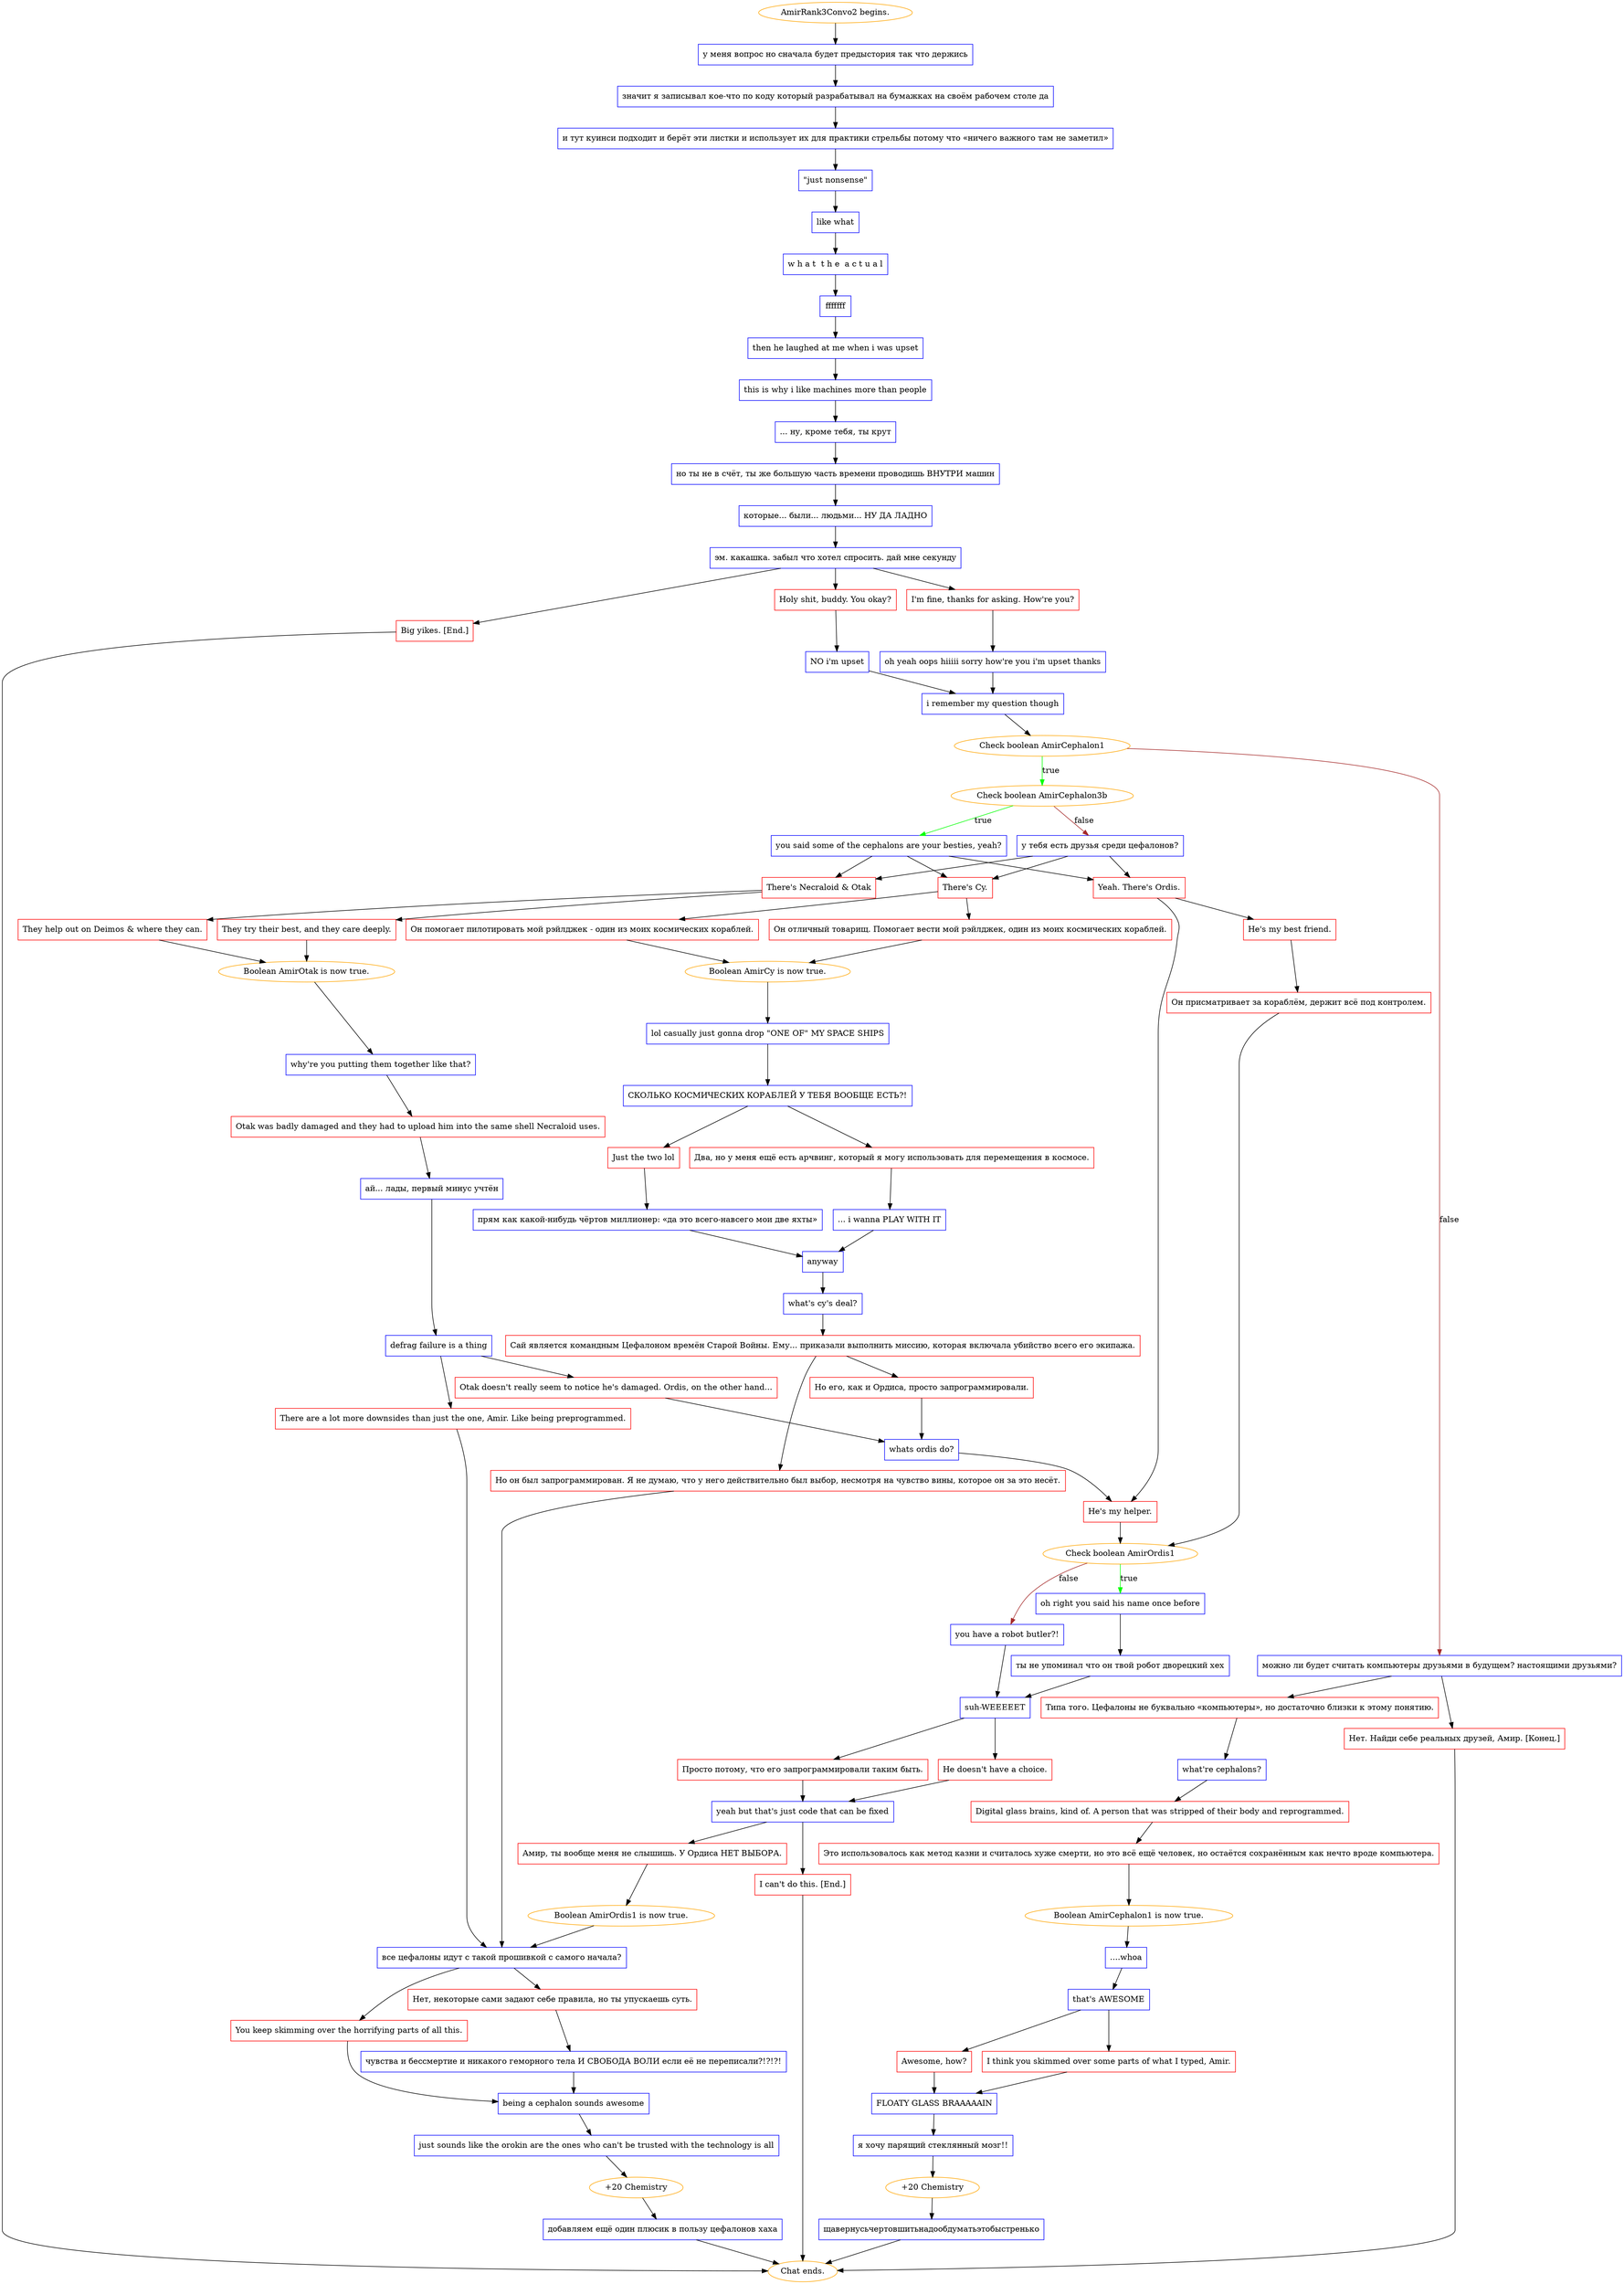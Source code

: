 digraph {
	"AmirRank3Convo2 begins." [color=orange];
		"AmirRank3Convo2 begins." -> j2332001746;
	j2332001746 [label="у меня вопрос но сначала будет предыстория так что держись",shape=box,color=blue];
		j2332001746 -> j3318063704;
	j3318063704 [label="значит я записывал кое-что по коду который разрабатывал на бумажках на своём рабочем столе да",shape=box,color=blue];
		j3318063704 -> j2952871829;
	j2952871829 [label="и тут куинси подходит и берёт эти листки и использует их для практики стрельбы потому что «ничего важного там не заметил»",shape=box,color=blue];
		j2952871829 -> j3094707420;
	j3094707420 [label="\"just nonsense\"",shape=box,color=blue];
		j3094707420 -> j3344515103;
	j3344515103 [label="like what",shape=box,color=blue];
		j3344515103 -> j2052718764;
	j2052718764 [label="w h a t  t h e  a c t u a l",shape=box,color=blue];
		j2052718764 -> j2088841337;
	j2088841337 [label="fffffff",shape=box,color=blue];
		j2088841337 -> j1260581225;
	j1260581225 [label="then he laughed at me when i was upset",shape=box,color=blue];
		j1260581225 -> j1891201259;
	j1891201259 [label="this is why i like machines more than people",shape=box,color=blue];
		j1891201259 -> j2744424284;
	j2744424284 [label="... ну, кроме тебя, ты крут",shape=box,color=blue];
		j2744424284 -> j331969414;
	j331969414 [label="но ты не в счёт, ты же большую часть времени проводишь ВНУТРИ машин",shape=box,color=blue];
		j331969414 -> j2817379475;
	j2817379475 [label="которые... были... людьми... НУ ДА ЛАДНО",shape=box,color=blue];
		j2817379475 -> j2299529280;
	j2299529280 [label="эм. какашка. забыл что хотел спросить. дай мне секунду",shape=box,color=blue];
		j2299529280 -> j2385509737;
		j2299529280 -> j1109594577;
		j2299529280 -> j1237350776;
	j2385509737 [label="I'm fine, thanks for asking. How're you?",shape=box,color=red];
		j2385509737 -> j3692412302;
	j1109594577 [label="Holy shit, buddy. You okay?",shape=box,color=red];
		j1109594577 -> j1024209863;
	j1237350776 [label="Big yikes. [End.]",shape=box,color=red];
		j1237350776 -> "Chat ends.";
	j3692412302 [label="oh yeah oops hiiiii sorry how're you i'm upset thanks",shape=box,color=blue];
		j3692412302 -> j1593573198;
	j1024209863 [label="NO i'm upset",shape=box,color=blue];
		j1024209863 -> j1593573198;
	"Chat ends." [color=orange];
	j1593573198 [label="i remember my question though",shape=box,color=blue];
		j1593573198 -> j576074390;
	j576074390 [label="Check boolean AmirCephalon1",color=orange];
		j576074390 -> j1335002458 [label=true,color=green];
		j576074390 -> j3241194075 [label=false,color=brown];
	j1335002458 [label="Check boolean AmirCephalon3b",color=orange];
		j1335002458 -> j3192272253 [label=true,color=green];
		j1335002458 -> j3275215669 [label=false,color=brown];
	j3241194075 [label="можно ли будет считать компьютеры друзьями в будущем? настоящими друзьями?",shape=box,color=blue];
		j3241194075 -> j1450743976;
		j3241194075 -> j114446520;
	j3192272253 [label="you said some of the cephalons are your besties, yeah?",shape=box,color=blue];
		j3192272253 -> j3280000672;
		j3192272253 -> j1496217643;
		j3192272253 -> j3933396845;
	j3275215669 [label="у тебя есть друзья среди цефалонов?",shape=box,color=blue];
		j3275215669 -> j3280000672;
		j3275215669 -> j1496217643;
		j3275215669 -> j3933396845;
	j1450743976 [label="Нет. Найди себе реальных друзей, Амир. [Конец.]",shape=box,color=red];
		j1450743976 -> "Chat ends.";
	j114446520 [label="Типа того. Цефалоны не буквально «компьютеры», но достаточно близки к этому понятию.",shape=box,color=red];
		j114446520 -> j3107143657;
	j3280000672 [label="Yeah. There's Ordis.",shape=box,color=red];
		j3280000672 -> j4014405454;
		j3280000672 -> j161374739;
	j1496217643 [label="There's Necraloid & Otak",shape=box,color=red];
		j1496217643 -> j177503694;
		j1496217643 -> j2041397468;
	j3933396845 [label="There's Cy.",shape=box,color=red];
		j3933396845 -> j159461147;
		j3933396845 -> j3028234366;
	j3107143657 [label="what're cephalons?",shape=box,color=blue];
		j3107143657 -> j57407662;
	j4014405454 [label="He's my helper.",shape=box,color=red];
		j4014405454 -> j2537751259;
	j161374739 [label="He's my best friend.",shape=box,color=red];
		j161374739 -> j2759400207;
	j177503694 [label="They help out on Deimos & where they can.",shape=box,color=red];
		j177503694 -> j1187544535;
	j2041397468 [label="They try their best, and they care deeply.",shape=box,color=red];
		j2041397468 -> j1187544535;
	j159461147 [label="Он помогает пилотировать мой рэйлджек - один из моих космических кораблей.",shape=box,color=red];
		j159461147 -> j2732392899;
	j3028234366 [label="Он отличный товарищ. Помогает вести мой рэйлджек, один из моих космических кораблей.",shape=box,color=red];
		j3028234366 -> j2732392899;
	j57407662 [label="Digital glass brains, kind of. A person that was stripped of their body and reprogrammed.",shape=box,color=red];
		j57407662 -> j814394496;
	j2537751259 [label="Check boolean AmirOrdis1",color=orange];
		j2537751259 -> j448931858 [label=true,color=green];
		j2537751259 -> j4271308424 [label=false,color=brown];
	j2759400207 [label="Он присматривает за кораблём, держит всё под контролем.",shape=box,color=red];
		j2759400207 -> j2537751259;
	j1187544535 [label="Boolean AmirOtak is now true.",color=orange];
		j1187544535 -> j889668320;
	j2732392899 [label="Boolean AmirCy is now true.",color=orange];
		j2732392899 -> j723154518;
	j814394496 [label="Это использовалось как метод казни и считалось хуже смерти, но это всё ещё человек, но остаётся сохранённым как нечто вроде компьютера.",shape=box,color=red];
		j814394496 -> j3613477024;
	j448931858 [label="oh right you said his name once before",shape=box,color=blue];
		j448931858 -> j3764314949;
	j4271308424 [label="you have a robot butler?!",shape=box,color=blue];
		j4271308424 -> j3288866320;
	j889668320 [label="why're you putting them together like that?",shape=box,color=blue];
		j889668320 -> j3244545138;
	j723154518 [label="lol casually just gonna drop \"ONE OF\" MY SPACE SHIPS",shape=box,color=blue];
		j723154518 -> j3098590884;
	j3613477024 [label="Boolean AmirCephalon1 is now true.",color=orange];
		j3613477024 -> j1168863900;
	j3764314949 [label="ты не упоминал что он твой робот дворецкий хех",shape=box,color=blue];
		j3764314949 -> j3288866320;
	j3288866320 [label="suh-WEEEEET",shape=box,color=blue];
		j3288866320 -> j3088021585;
		j3288866320 -> j1676724478;
	j3244545138 [label="Otak was badly damaged and they had to upload him into the same shell Necraloid uses.",shape=box,color=red];
		j3244545138 -> j1253929494;
	j3098590884 [label="СКОЛЬКО КОСМИЧЕСКИХ КОРАБЛЕЙ У ТЕБЯ ВООБЩЕ ЕСТЬ?!",shape=box,color=blue];
		j3098590884 -> j3165650542;
		j3098590884 -> j924346538;
	j1168863900 [label="....whoa",shape=box,color=blue];
		j1168863900 -> j1195733753;
	j3088021585 [label="He doesn't have a choice.",shape=box,color=red];
		j3088021585 -> j558496794;
	j1676724478 [label="Просто потому, что его запрограммировали таким быть.",shape=box,color=red];
		j1676724478 -> j558496794;
	j1253929494 [label="ай... лады, первый минус учтён",shape=box,color=blue];
		j1253929494 -> j3359683211;
	j3165650542 [label="Just the two lol",shape=box,color=red];
		j3165650542 -> j2930018044;
	j924346538 [label="Два, но у меня ещё есть арчвинг, который я могу использовать для перемещения в космосе.",shape=box,color=red];
		j924346538 -> j412296438;
	j1195733753 [label="that's AWESOME",shape=box,color=blue];
		j1195733753 -> j1389682786;
		j1195733753 -> j3514668271;
	j558496794 [label="yeah but that's just code that can be fixed",shape=box,color=blue];
		j558496794 -> j3007462209;
		j558496794 -> j70793704;
	j3359683211 [label="defrag failure is a thing",shape=box,color=blue];
		j3359683211 -> j3947032069;
		j3359683211 -> j119575036;
	j2930018044 [label="прям как какой-нибудь чёртов миллионер: «да это всего-навсего мои две яхты»",shape=box,color=blue];
		j2930018044 -> j1210473865;
	j412296438 [label="... i wanna PLAY WITH IT",shape=box,color=blue];
		j412296438 -> j1210473865;
	j1389682786 [label="I think you skimmed over some parts of what I typed, Amir.",shape=box,color=red];
		j1389682786 -> j2161576007;
	j3514668271 [label="Awesome, how?",shape=box,color=red];
		j3514668271 -> j2161576007;
	j3007462209 [label="I can't do this. [End.]",shape=box,color=red];
		j3007462209 -> "Chat ends.";
	j70793704 [label="Амир, ты вообще меня не слышишь. У Ордиса НЕТ ВЫБОРА.",shape=box,color=red];
		j70793704 -> j3463243942;
	j3947032069 [label="Otak doesn't really seem to notice he's damaged. Ordis, on the other hand...",shape=box,color=red];
		j3947032069 -> j1506443678;
	j119575036 [label="There are a lot more downsides than just the one, Amir. Like being preprogrammed.",shape=box,color=red];
		j119575036 -> j2207722309;
	j1210473865 [label="anyway",shape=box,color=blue];
		j1210473865 -> j3934726496;
	j2161576007 [label="FLOATY GLASS BRAAAAAIN",shape=box,color=blue];
		j2161576007 -> j3029154730;
	j3463243942 [label="Boolean AmirOrdis1 is now true.",color=orange];
		j3463243942 -> j2207722309;
	j1506443678 [label="whats ordis do?",shape=box,color=blue];
		j1506443678 -> j4014405454;
	j2207722309 [label="все цефалоны идут с такой прошивкой с самого начала?",shape=box,color=blue];
		j2207722309 -> j3047194422;
		j2207722309 -> j3212061109;
	j3934726496 [label="what's cy's deal?",shape=box,color=blue];
		j3934726496 -> j4147185393;
	j3029154730 [label="я хочу парящий стеклянный мозг!!",shape=box,color=blue];
		j3029154730 -> j2820161580;
	j3047194422 [label="Нет, некоторые сами задают себе правила, но ты упускаешь суть.",shape=box,color=red];
		j3047194422 -> j120273913;
	j3212061109 [label="You keep skimming over the horrifying parts of all this.",shape=box,color=red];
		j3212061109 -> j2266925373;
	j4147185393 [label="Сай является командным Цефалоном времён Старой Войны. Ему... приказали выполнить миссию, которая включала убийство всего его экипажа.",shape=box,color=red];
		j4147185393 -> j558263165;
		j4147185393 -> j2443003508;
	j2820161580 [label="+20 Chemistry",color=orange];
		j2820161580 -> j2423491015;
	j120273913 [label="чувства и бессмертие и никакого геморного тела И СВОБОДА ВОЛИ если её не переписали?!?!?!",shape=box,color=blue];
		j120273913 -> j2266925373;
	j2266925373 [label="being a cephalon sounds awesome",shape=box,color=blue];
		j2266925373 -> j2547296951;
	j558263165 [label="Но его, как и Ордиса, просто запрограммировали.",shape=box,color=red];
		j558263165 -> j1506443678;
	j2443003508 [label="Но он был запрограммирован. Я не думаю, что у него действительно был выбор, несмотря на чувство вины, которое он за это несёт.",shape=box,color=red];
		j2443003508 -> j2207722309;
	j2423491015 [label="щавернусьчертовшитьнадообдуматьэтобыстренько",shape=box,color=blue];
		j2423491015 -> "Chat ends.";
	j2547296951 [label="just sounds like the orokin are the ones who can't be trusted with the technology is all",shape=box,color=blue];
		j2547296951 -> j3220445668;
	j3220445668 [label="+20 Chemistry",color=orange];
		j3220445668 -> j2924406136;
	j2924406136 [label="добавляем ещё один плюсик в пользу цефалонов хаха",shape=box,color=blue];
		j2924406136 -> "Chat ends.";
}